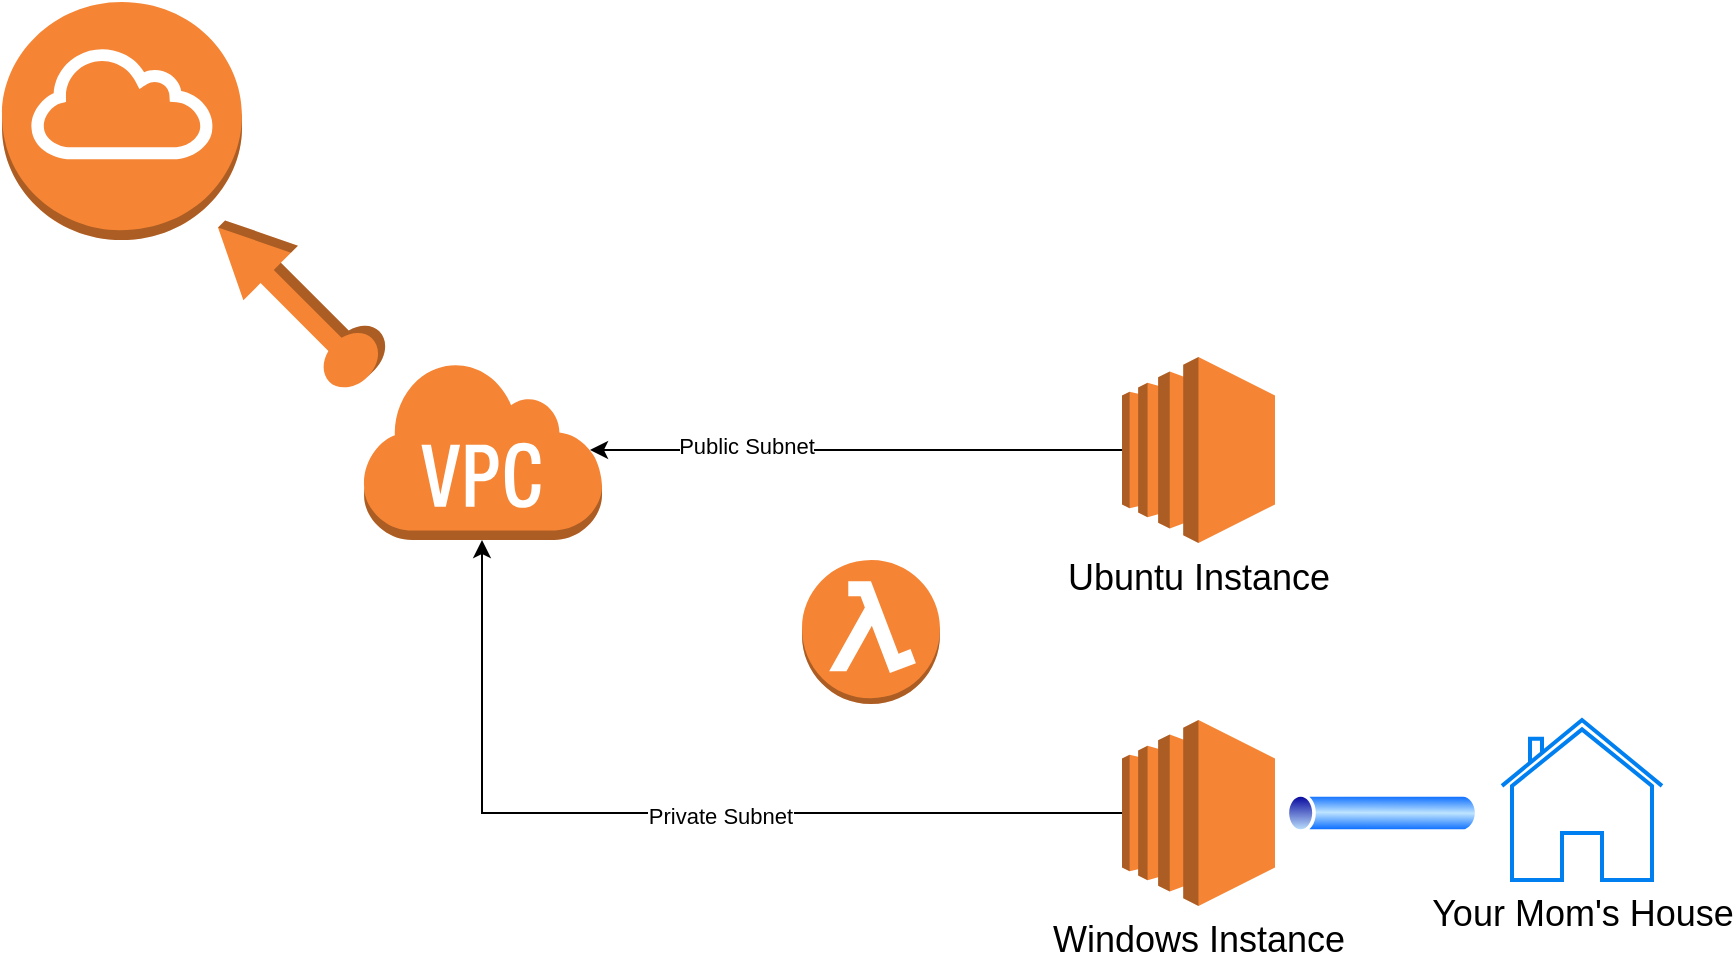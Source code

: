 <mxfile version="22.1.15" type="github">
  <diagram name="Page-1" id="PXh9gSuJKoSi4YBRibyQ">
    <mxGraphModel dx="1410" dy="815" grid="1" gridSize="10" guides="1" tooltips="1" connect="1" arrows="1" fold="1" page="1" pageScale="1" pageWidth="850" pageHeight="1100" math="0" shadow="0">
      <root>
        <mxCell id="0" />
        <mxCell id="1" parent="0" />
        <mxCell id="A2ieCrt4r_YOH6A9gJdZ-1" value="" style="outlineConnect=0;dashed=0;verticalLabelPosition=bottom;verticalAlign=top;align=center;html=1;shape=mxgraph.aws3.elastic_ip;fillColor=#F58534;gradientColor=none;rotation=-135;" vertex="1" parent="1">
          <mxGeometry x="134.31" y="170" width="105.69" height="38.62" as="geometry" />
        </mxCell>
        <mxCell id="A2ieCrt4r_YOH6A9gJdZ-2" value="Windows Instance" style="outlineConnect=0;dashed=0;verticalLabelPosition=bottom;verticalAlign=top;align=center;html=1;shape=mxgraph.aws3.ec2;fillColor=#F58534;gradientColor=none;fontSize=18;" vertex="1" parent="1">
          <mxGeometry x="600" y="400" width="76.5" height="93" as="geometry" />
        </mxCell>
        <mxCell id="A2ieCrt4r_YOH6A9gJdZ-3" value="&lt;font style=&quot;font-size: 18px;&quot;&gt;Ubuntu Instance&lt;/font&gt;" style="outlineConnect=0;dashed=0;verticalLabelPosition=bottom;verticalAlign=top;align=center;html=1;shape=mxgraph.aws3.ec2;fillColor=#F58534;gradientColor=none;" vertex="1" parent="1">
          <mxGeometry x="600" y="218.5" width="76.5" height="93" as="geometry" />
        </mxCell>
        <mxCell id="A2ieCrt4r_YOH6A9gJdZ-4" value="" style="image;aspect=fixed;perimeter=ellipsePerimeter;html=1;align=center;shadow=0;dashed=0;spacingTop=3;image=img/lib/active_directory/tunnel.svg;" vertex="1" parent="1">
          <mxGeometry x="680" y="436.5" width="100" height="20" as="geometry" />
        </mxCell>
        <mxCell id="A2ieCrt4r_YOH6A9gJdZ-5" value="" style="outlineConnect=0;dashed=0;verticalLabelPosition=bottom;verticalAlign=top;align=center;html=1;shape=mxgraph.aws3.lambda_function;fillColor=#F58534;gradientColor=none;" vertex="1" parent="1">
          <mxGeometry x="440" y="320" width="69" height="72" as="geometry" />
        </mxCell>
        <mxCell id="A2ieCrt4r_YOH6A9gJdZ-7" value="" style="outlineConnect=0;dashed=0;verticalLabelPosition=bottom;verticalAlign=top;align=center;html=1;shape=mxgraph.aws3.internet_gateway;fillColor=#F58534;gradientColor=none;" vertex="1" parent="1">
          <mxGeometry x="40" y="41" width="120" height="119" as="geometry" />
        </mxCell>
        <mxCell id="A2ieCrt4r_YOH6A9gJdZ-8" value="" style="outlineConnect=0;dashed=0;verticalLabelPosition=bottom;verticalAlign=top;align=center;html=1;shape=mxgraph.aws3.virtual_private_cloud;fillColor=#F58534;gradientColor=none;" vertex="1" parent="1">
          <mxGeometry x="220" y="220" width="120" height="90" as="geometry" />
        </mxCell>
        <mxCell id="A2ieCrt4r_YOH6A9gJdZ-11" value="&lt;font style=&quot;font-size: 18px;&quot;&gt;Your Mom&#39;s House&lt;/font&gt;" style="html=1;verticalLabelPosition=bottom;align=center;labelBackgroundColor=#ffffff;verticalAlign=top;strokeWidth=2;strokeColor=#0080F0;shadow=0;dashed=0;shape=mxgraph.ios7.icons.home;" vertex="1" parent="1">
          <mxGeometry x="790" y="400" width="80" height="80" as="geometry" />
        </mxCell>
        <mxCell id="A2ieCrt4r_YOH6A9gJdZ-18" style="edgeStyle=orthogonalEdgeStyle;rounded=0;orthogonalLoop=1;jettySize=auto;html=1;exitX=0;exitY=0.5;exitDx=0;exitDy=0;exitPerimeter=0;entryX=0.95;entryY=0.5;entryDx=0;entryDy=0;entryPerimeter=0;" edge="1" parent="1" source="A2ieCrt4r_YOH6A9gJdZ-3" target="A2ieCrt4r_YOH6A9gJdZ-8">
          <mxGeometry relative="1" as="geometry">
            <mxPoint x="390" y="260" as="targetPoint" />
          </mxGeometry>
        </mxCell>
        <mxCell id="A2ieCrt4r_YOH6A9gJdZ-20" value="Public Subnet" style="edgeLabel;html=1;align=center;verticalAlign=middle;resizable=0;points=[];" vertex="1" connectable="0" parent="A2ieCrt4r_YOH6A9gJdZ-18">
          <mxGeometry x="0.417" y="-3" relative="1" as="geometry">
            <mxPoint y="1" as="offset" />
          </mxGeometry>
        </mxCell>
        <mxCell id="A2ieCrt4r_YOH6A9gJdZ-21" style="edgeStyle=orthogonalEdgeStyle;rounded=0;orthogonalLoop=1;jettySize=auto;html=1;exitX=0;exitY=0.5;exitDx=0;exitDy=0;exitPerimeter=0;entryX=0.5;entryY=1;entryDx=0;entryDy=0;entryPerimeter=0;" edge="1" parent="1" source="A2ieCrt4r_YOH6A9gJdZ-2" target="A2ieCrt4r_YOH6A9gJdZ-8">
          <mxGeometry relative="1" as="geometry" />
        </mxCell>
        <mxCell id="A2ieCrt4r_YOH6A9gJdZ-22" value="Private Subnet" style="edgeLabel;html=1;align=center;verticalAlign=middle;resizable=0;points=[];" vertex="1" connectable="0" parent="A2ieCrt4r_YOH6A9gJdZ-21">
          <mxGeometry x="-0.12" y="1" relative="1" as="geometry">
            <mxPoint as="offset" />
          </mxGeometry>
        </mxCell>
      </root>
    </mxGraphModel>
  </diagram>
</mxfile>
